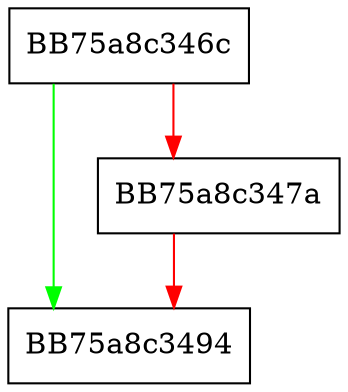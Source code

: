 digraph _send_notification {
  node [shape="box"];
  graph [splines=ortho];
  BB75a8c346c -> BB75a8c3494 [color="green"];
  BB75a8c346c -> BB75a8c347a [color="red"];
  BB75a8c347a -> BB75a8c3494 [color="red"];
}